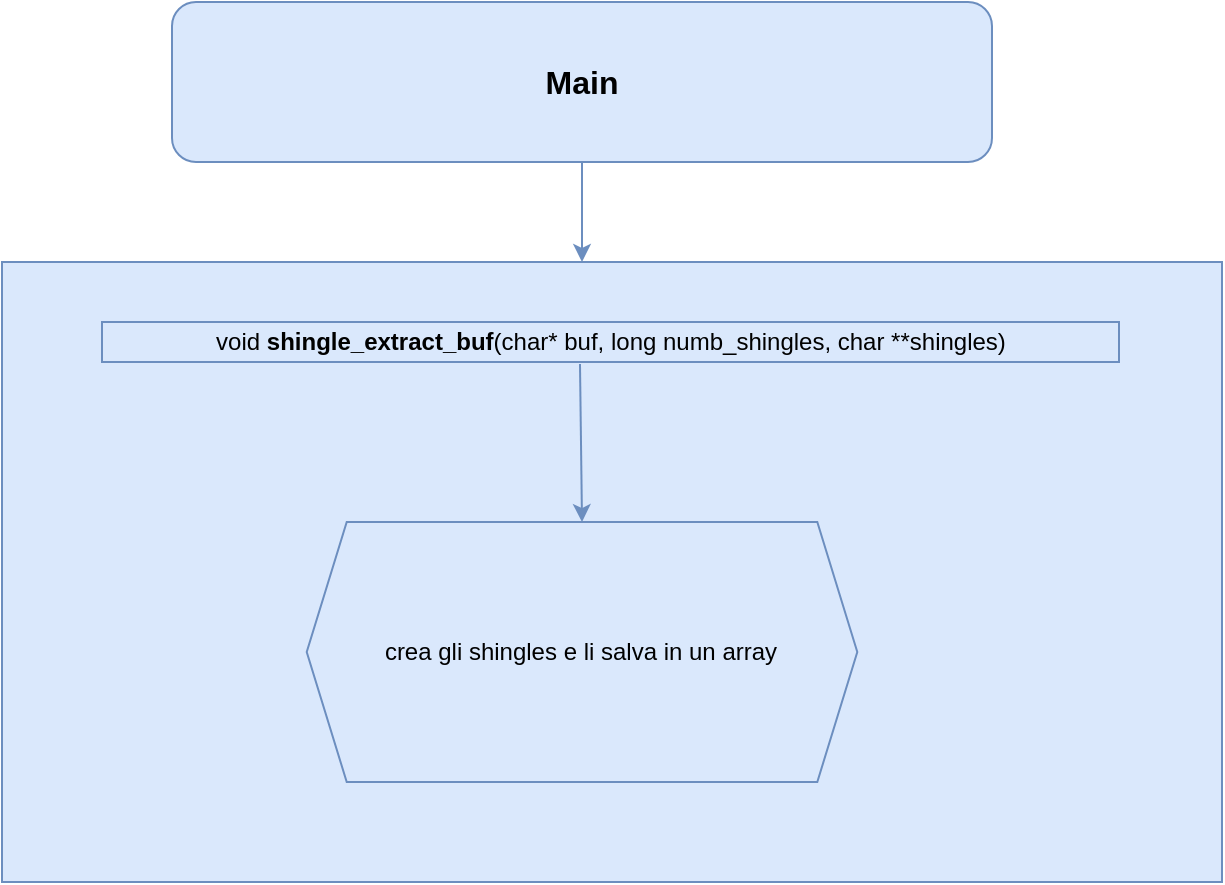 <mxfile version="14.4.9" type="device"><diagram id="kgpKYQtTHZ0yAKxKKP6v" name="Page-1"><mxGraphModel dx="1422" dy="720" grid="1" gridSize="10" guides="1" tooltips="1" connect="1" arrows="1" fold="1" page="1" pageScale="1" pageWidth="850" pageHeight="1100" math="0" shadow="0"><root><mxCell id="0"/><mxCell id="1" parent="0"/><mxCell id="xWFke2FDU4_2JoytdIsV-1" value="" style="rounded=1;whiteSpace=wrap;html=1;align=center;fillColor=#dae8fc;strokeColor=#6c8ebf;" parent="1" vertex="1"><mxGeometry x="315" y="240" width="410" height="80" as="geometry"/></mxCell><mxCell id="xWFke2FDU4_2JoytdIsV-2" value="" style="endArrow=classic;html=1;exitX=0.5;exitY=1;exitDx=0;exitDy=0;fillColor=#dae8fc;strokeColor=#6c8ebf;" parent="1" source="xWFke2FDU4_2JoytdIsV-1" edge="1"><mxGeometry width="50" height="50" relative="1" as="geometry"><mxPoint x="605" y="570" as="sourcePoint"/><mxPoint x="520" y="370" as="targetPoint"/></mxGeometry></mxCell><mxCell id="xWFke2FDU4_2JoytdIsV-3" value="" style="rounded=0;whiteSpace=wrap;html=1;align=center;fillColor=#dae8fc;strokeColor=#6c8ebf;" parent="1" vertex="1"><mxGeometry x="230" y="370" width="610" height="310" as="geometry"/></mxCell><mxCell id="xWFke2FDU4_2JoytdIsV-10" value="" style="endArrow=classic;html=1;entryX=0.5;entryY=0;entryDx=0;entryDy=0;fillColor=#dae8fc;strokeColor=#6c8ebf;exitX=0.47;exitY=1.05;exitDx=0;exitDy=0;exitPerimeter=0;" parent="1" source="xWFke2FDU4_2JoytdIsV-11" target="qyGP14pM_z1TnGUYh_DQ-2" edge="1"><mxGeometry width="50" height="50" relative="1" as="geometry"><mxPoint x="520" y="550" as="sourcePoint"/><mxPoint x="520" y="560" as="targetPoint"/></mxGeometry></mxCell><mxCell id="xWFke2FDU4_2JoytdIsV-11" value="void &lt;b&gt;shingle_extract_buf&lt;/b&gt;(char* buf, long numb_shingles, char **shingles)" style="text;html=1;strokeColor=#6c8ebf;fillColor=#dae8fc;align=center;verticalAlign=middle;whiteSpace=wrap;rounded=0;" parent="1" vertex="1"><mxGeometry x="280" y="400" width="508.5" height="20" as="geometry"/></mxCell><mxCell id="xWFke2FDU4_2JoytdIsV-12" value="&lt;font style=&quot;font-size: 16px&quot;&gt;&lt;b&gt;Main&lt;/b&gt;&lt;/font&gt;" style="text;html=1;strokeColor=none;fillColor=none;align=center;verticalAlign=middle;whiteSpace=wrap;rounded=0;" parent="1" vertex="1"><mxGeometry x="475" y="255" width="90" height="50" as="geometry"/></mxCell><mxCell id="qyGP14pM_z1TnGUYh_DQ-2" value="crea gli shingles e li salva in un array" style="shape=hexagon;perimeter=hexagonPerimeter2;whiteSpace=wrap;html=1;fixedSize=1;fillColor=#dae8fc;strokeColor=#6c8ebf;" vertex="1" parent="1"><mxGeometry x="382.36" y="500" width="275.29" height="130" as="geometry"/></mxCell></root></mxGraphModel></diagram></mxfile>
